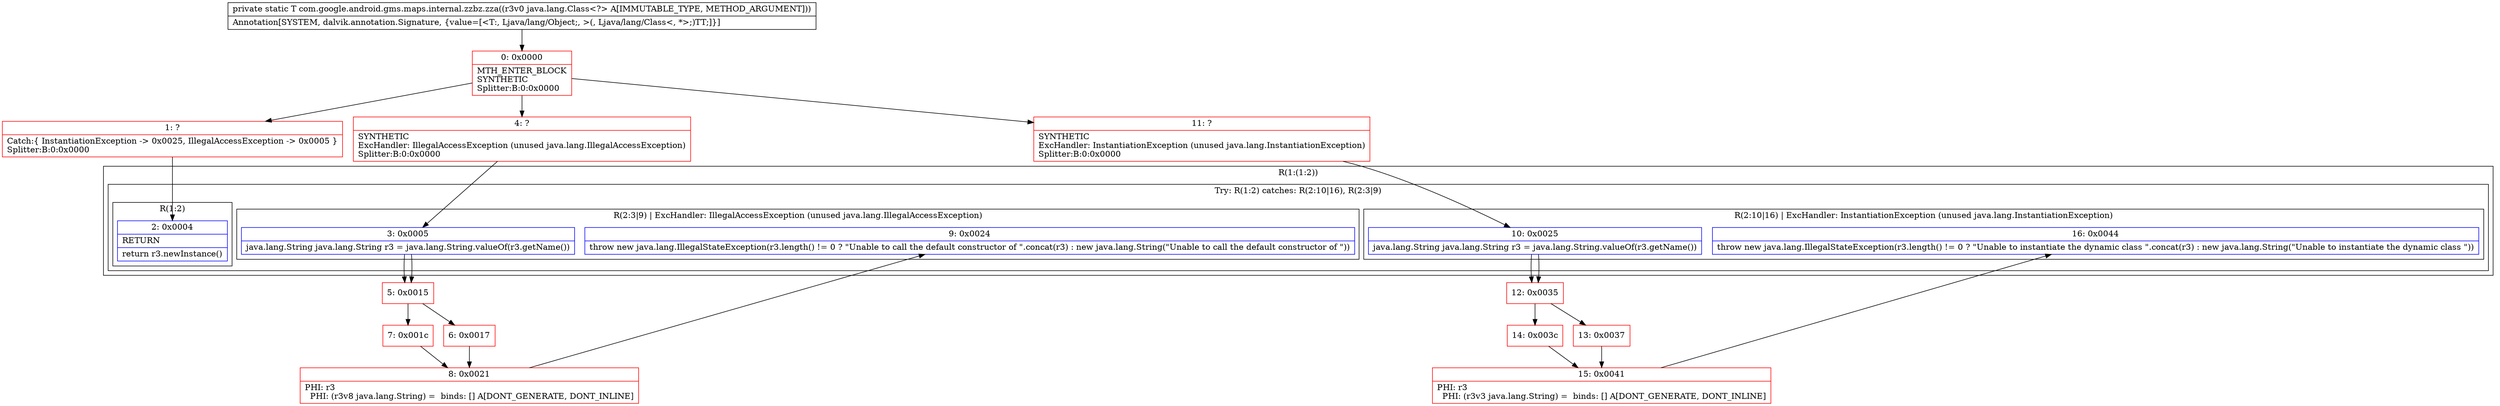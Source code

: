 digraph "CFG forcom.google.android.gms.maps.internal.zzbz.zza(Ljava\/lang\/Class;)Ljava\/lang\/Object;" {
subgraph cluster_Region_676164887 {
label = "R(1:(1:2))";
node [shape=record,color=blue];
subgraph cluster_TryCatchRegion_383773497 {
label = "Try: R(1:2) catches: R(2:10|16), R(2:3|9)";
node [shape=record,color=blue];
subgraph cluster_Region_2080043095 {
label = "R(1:2)";
node [shape=record,color=blue];
Node_2 [shape=record,label="{2\:\ 0x0004|RETURN\l|return r3.newInstance()\l}"];
}
subgraph cluster_Region_170029841 {
label = "R(2:10|16) | ExcHandler: InstantiationException (unused java.lang.InstantiationException)\l";
node [shape=record,color=blue];
Node_10 [shape=record,label="{10\:\ 0x0025|java.lang.String java.lang.String r3 = java.lang.String.valueOf(r3.getName())\l}"];
Node_16 [shape=record,label="{16\:\ 0x0044|throw new java.lang.IllegalStateException(r3.length() != 0 ? \"Unable to instantiate the dynamic class \".concat(r3) : new java.lang.String(\"Unable to instantiate the dynamic class \"))\l}"];
}
subgraph cluster_Region_1612498477 {
label = "R(2:3|9) | ExcHandler: IllegalAccessException (unused java.lang.IllegalAccessException)\l";
node [shape=record,color=blue];
Node_3 [shape=record,label="{3\:\ 0x0005|java.lang.String java.lang.String r3 = java.lang.String.valueOf(r3.getName())\l}"];
Node_9 [shape=record,label="{9\:\ 0x0024|throw new java.lang.IllegalStateException(r3.length() != 0 ? \"Unable to call the default constructor of \".concat(r3) : new java.lang.String(\"Unable to call the default constructor of \"))\l}"];
}
}
}
subgraph cluster_Region_170029841 {
label = "R(2:10|16) | ExcHandler: InstantiationException (unused java.lang.InstantiationException)\l";
node [shape=record,color=blue];
Node_10 [shape=record,label="{10\:\ 0x0025|java.lang.String java.lang.String r3 = java.lang.String.valueOf(r3.getName())\l}"];
Node_16 [shape=record,label="{16\:\ 0x0044|throw new java.lang.IllegalStateException(r3.length() != 0 ? \"Unable to instantiate the dynamic class \".concat(r3) : new java.lang.String(\"Unable to instantiate the dynamic class \"))\l}"];
}
subgraph cluster_Region_1612498477 {
label = "R(2:3|9) | ExcHandler: IllegalAccessException (unused java.lang.IllegalAccessException)\l";
node [shape=record,color=blue];
Node_3 [shape=record,label="{3\:\ 0x0005|java.lang.String java.lang.String r3 = java.lang.String.valueOf(r3.getName())\l}"];
Node_9 [shape=record,label="{9\:\ 0x0024|throw new java.lang.IllegalStateException(r3.length() != 0 ? \"Unable to call the default constructor of \".concat(r3) : new java.lang.String(\"Unable to call the default constructor of \"))\l}"];
}
Node_0 [shape=record,color=red,label="{0\:\ 0x0000|MTH_ENTER_BLOCK\lSYNTHETIC\lSplitter:B:0:0x0000\l}"];
Node_1 [shape=record,color=red,label="{1\:\ ?|Catch:\{ InstantiationException \-\> 0x0025, IllegalAccessException \-\> 0x0005 \}\lSplitter:B:0:0x0000\l}"];
Node_4 [shape=record,color=red,label="{4\:\ ?|SYNTHETIC\lExcHandler: IllegalAccessException (unused java.lang.IllegalAccessException)\lSplitter:B:0:0x0000\l}"];
Node_5 [shape=record,color=red,label="{5\:\ 0x0015}"];
Node_6 [shape=record,color=red,label="{6\:\ 0x0017}"];
Node_7 [shape=record,color=red,label="{7\:\ 0x001c}"];
Node_8 [shape=record,color=red,label="{8\:\ 0x0021|PHI: r3 \l  PHI: (r3v8 java.lang.String) =  binds: [] A[DONT_GENERATE, DONT_INLINE]\l}"];
Node_11 [shape=record,color=red,label="{11\:\ ?|SYNTHETIC\lExcHandler: InstantiationException (unused java.lang.InstantiationException)\lSplitter:B:0:0x0000\l}"];
Node_12 [shape=record,color=red,label="{12\:\ 0x0035}"];
Node_13 [shape=record,color=red,label="{13\:\ 0x0037}"];
Node_14 [shape=record,color=red,label="{14\:\ 0x003c}"];
Node_15 [shape=record,color=red,label="{15\:\ 0x0041|PHI: r3 \l  PHI: (r3v3 java.lang.String) =  binds: [] A[DONT_GENERATE, DONT_INLINE]\l}"];
MethodNode[shape=record,label="{private static T com.google.android.gms.maps.internal.zzbz.zza((r3v0 java.lang.Class\<?\> A[IMMUTABLE_TYPE, METHOD_ARGUMENT]))  | Annotation[SYSTEM, dalvik.annotation.Signature, \{value=[\<T:, Ljava\/lang\/Object;, \>(, Ljava\/lang\/Class\<, *\>;)TT;]\}]\l}"];
MethodNode -> Node_0;
Node_10 -> Node_12;
Node_3 -> Node_5;
Node_10 -> Node_12;
Node_3 -> Node_5;
Node_0 -> Node_1;
Node_0 -> Node_11;
Node_0 -> Node_4;
Node_1 -> Node_2;
Node_4 -> Node_3;
Node_5 -> Node_6;
Node_5 -> Node_7;
Node_6 -> Node_8;
Node_7 -> Node_8;
Node_8 -> Node_9;
Node_11 -> Node_10;
Node_12 -> Node_13;
Node_12 -> Node_14;
Node_13 -> Node_15;
Node_14 -> Node_15;
Node_15 -> Node_16;
}

